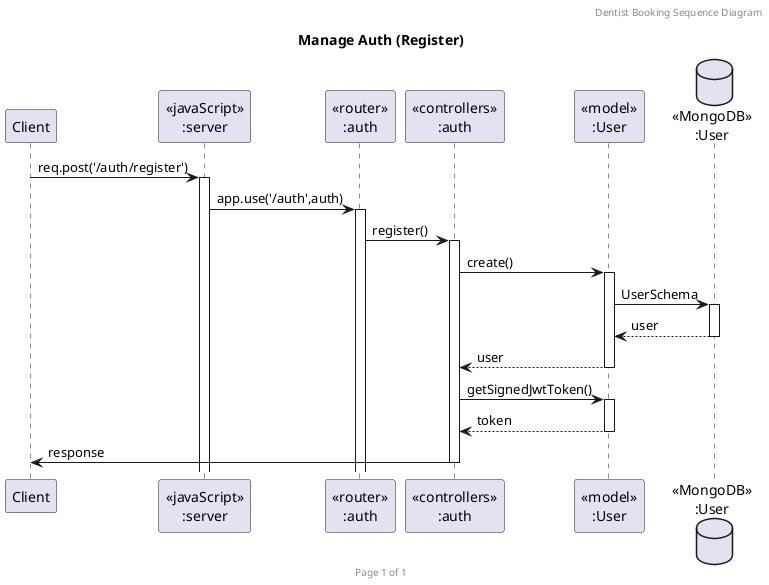 @startuml Manage Auth (Register)

header Dentist Booking Sequence Diagram
footer Page %page% of %lastpage%
title "Manage Auth (Register)"

participant "Client" as client
participant "<<javaScript>>\n:server" as server
participant "<<router>>\n:auth" as routerAuth
participant "<<controllers>>\n:auth" as controllersAuth
participant "<<model>>\n:User" as modelUser
database "<<MongoDB>>\n:User" as UsersDatabase

client->server ++:req.post('/auth/register')
server->routerAuth ++:app.use('/auth',auth)
routerAuth -> controllersAuth ++:register()
controllersAuth->modelUser ++:create()
modelUser ->UsersDatabase ++: UserSchema
UsersDatabase --> modelUser --: user
controllersAuth <-- modelUser --:user
controllersAuth->modelUser ++:getSignedJwtToken()
controllersAuth <-- modelUser --:token
controllersAuth->client --:response

@enduml
